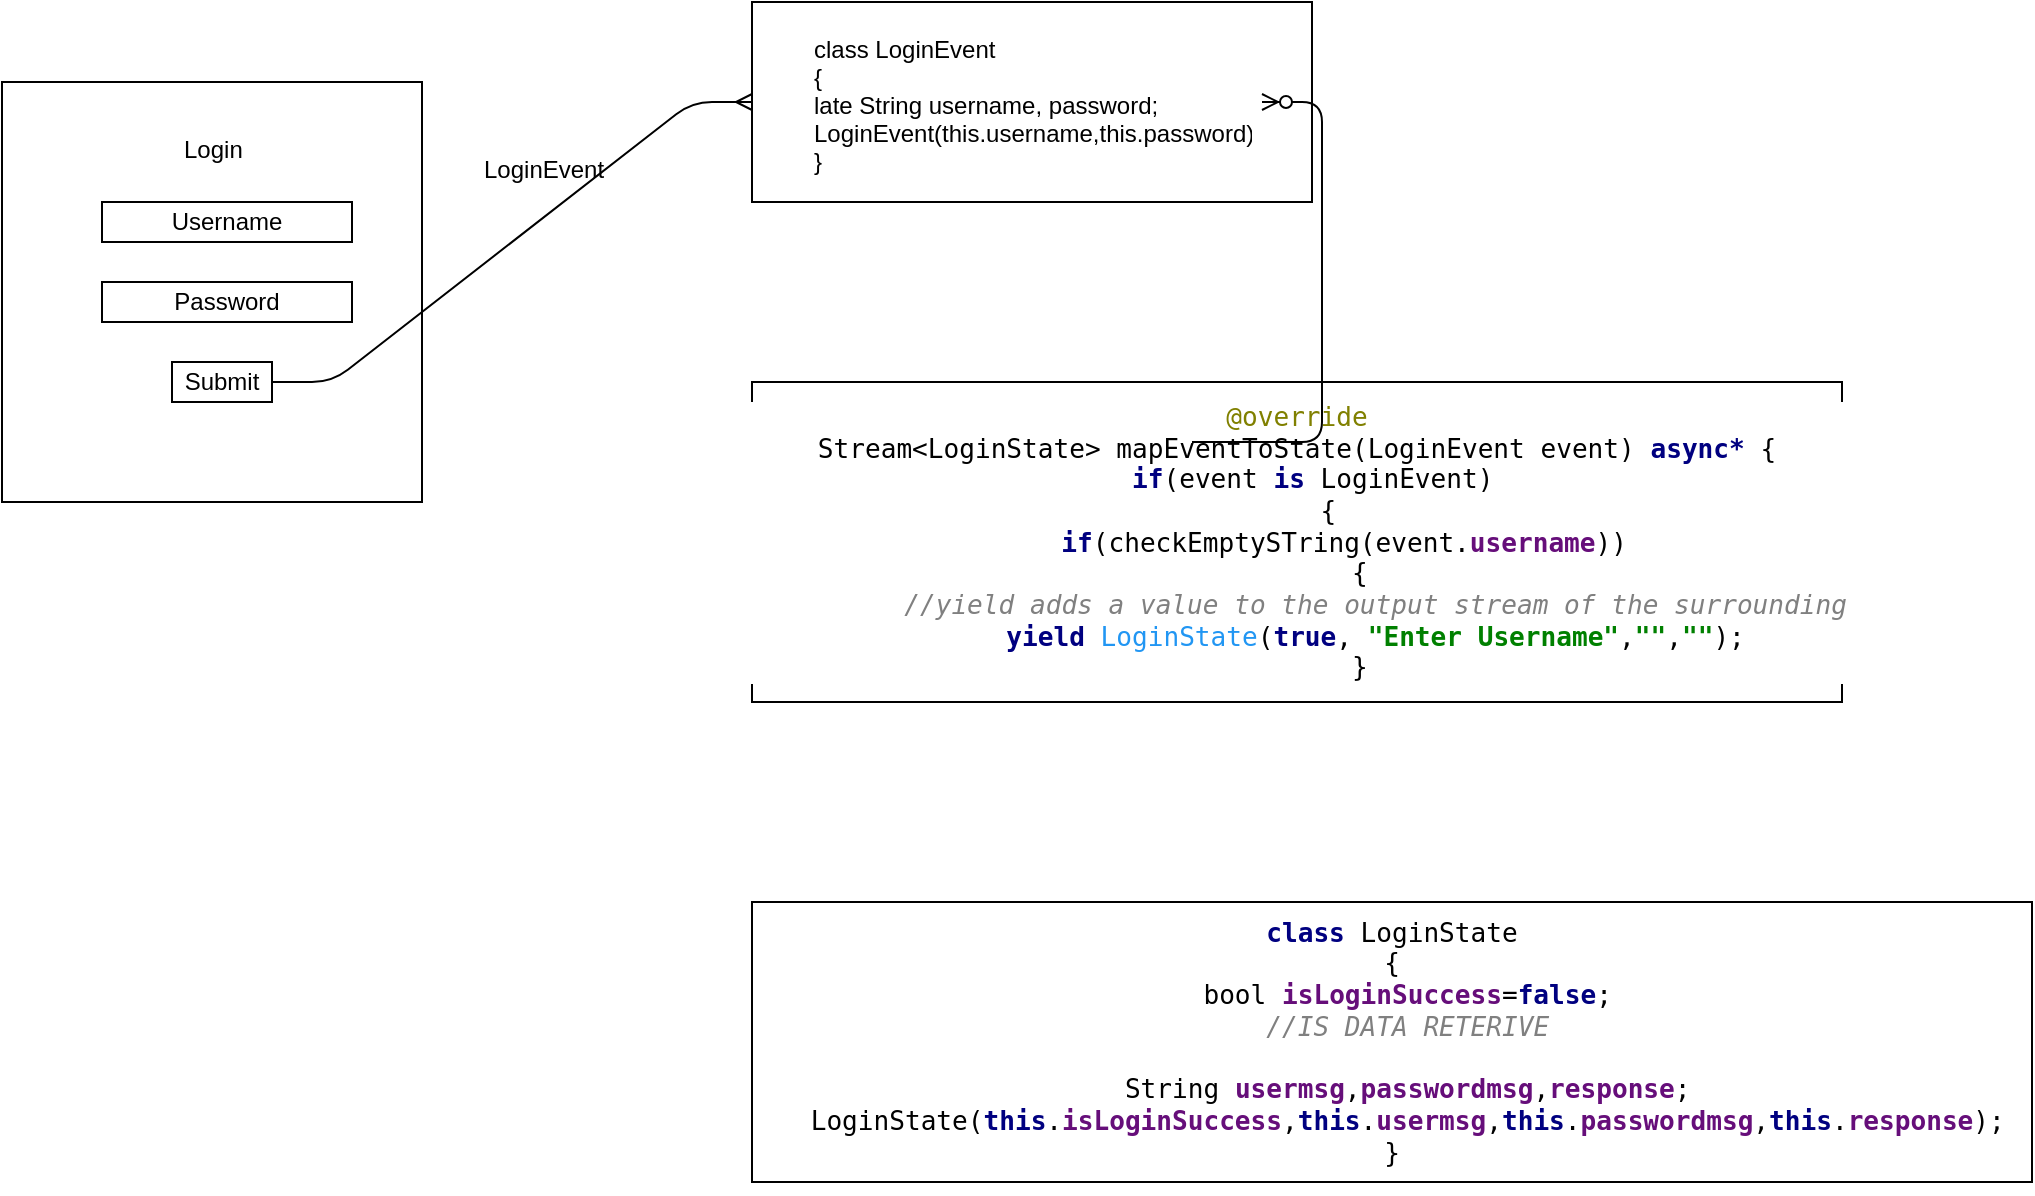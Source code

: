 <mxfile version="14.9.6" type="github">
  <diagram id="pxMbGjhxvE2CzqyP1hJF" name="Page-1">
    <mxGraphModel dx="868" dy="482" grid="1" gridSize="10" guides="1" tooltips="1" connect="1" arrows="1" fold="1" page="1" pageScale="1" pageWidth="850" pageHeight="1100" math="0" shadow="0">
      <root>
        <mxCell id="0" />
        <mxCell id="1" parent="0" />
        <mxCell id="L8xHCt0ksTSfUMufu73G-1" value="" style="whiteSpace=wrap;html=1;aspect=fixed;" vertex="1" parent="1">
          <mxGeometry x="65" y="50" width="210" height="210" as="geometry" />
        </mxCell>
        <mxCell id="L8xHCt0ksTSfUMufu73G-3" value="&lt;pre style=&quot;background-color: #ffffff ; color: #000000 ; font-family: &amp;quot;consolas&amp;quot; , monospace ; font-size: 9.8pt&quot;&gt;&lt;span style=&quot;color: #000080 ; font-weight: bold&quot;&gt;class &lt;/span&gt;LoginState&lt;br&gt;{&lt;br&gt;  bool &lt;span style=&quot;color: #660e7a ; font-weight: bold&quot;&gt;isLoginSuccess&lt;/span&gt;=&lt;span style=&quot;color: #000080 ; font-weight: bold&quot;&gt;false&lt;/span&gt;;&lt;br&gt;  &lt;span style=&quot;color: #808080 ; font-style: italic&quot;&gt;//IS DATA RETERIVE&lt;br&gt;&lt;/span&gt;&lt;span style=&quot;color: #808080 ; font-style: italic&quot;&gt;&lt;br&gt;&lt;/span&gt;&lt;span style=&quot;color: #808080 ; font-style: italic&quot;&gt;  &lt;/span&gt;String &lt;span style=&quot;color: #660e7a ; font-weight: bold&quot;&gt;usermsg&lt;/span&gt;,&lt;span style=&quot;color: #660e7a ; font-weight: bold&quot;&gt;passwordmsg&lt;/span&gt;,&lt;span style=&quot;color: #660e7a ; font-weight: bold&quot;&gt;response&lt;/span&gt;;&lt;br&gt;  LoginState(&lt;span style=&quot;color: #000080 ; font-weight: bold&quot;&gt;this&lt;/span&gt;.&lt;span style=&quot;color: #660e7a ; font-weight: bold&quot;&gt;isLoginSuccess&lt;/span&gt;,&lt;span style=&quot;color: #000080 ; font-weight: bold&quot;&gt;this&lt;/span&gt;.&lt;span style=&quot;color: #660e7a ; font-weight: bold&quot;&gt;usermsg&lt;/span&gt;,&lt;span style=&quot;color: #000080 ; font-weight: bold&quot;&gt;this&lt;/span&gt;.&lt;span style=&quot;color: #660e7a ; font-weight: bold&quot;&gt;passwordmsg&lt;/span&gt;,&lt;span style=&quot;color: #000080 ; font-weight: bold&quot;&gt;this&lt;/span&gt;.&lt;span style=&quot;color: #660e7a ; font-weight: bold&quot;&gt;response&lt;/span&gt;);&lt;br&gt;}&lt;/pre&gt;" style="rounded=0;whiteSpace=wrap;html=1;" vertex="1" parent="1">
          <mxGeometry x="440" y="460" width="640" height="140" as="geometry" />
        </mxCell>
        <mxCell id="L8xHCt0ksTSfUMufu73G-4" value="" style="rounded=0;whiteSpace=wrap;html=1;" vertex="1" parent="1">
          <mxGeometry x="440" y="10" width="280" height="100" as="geometry" />
        </mxCell>
        <mxCell id="L8xHCt0ksTSfUMufu73G-5" value="&lt;pre style=&quot;background-color: #ffffff ; color: #000000 ; font-family: &amp;quot;consolas&amp;quot; , monospace ; font-size: 9.8pt&quot;&gt;&lt;span style=&quot;color: #808000&quot;&gt;@override&lt;br&gt;&lt;/span&gt;Stream&amp;lt;LoginState&amp;gt; mapEventToState(LoginEvent event) &lt;span style=&quot;color: #000080 ; font-weight: bold&quot;&gt;async* &lt;/span&gt;{&lt;br&gt;  &lt;span style=&quot;color: #000080 ; font-weight: bold&quot;&gt;if&lt;/span&gt;(event &lt;span style=&quot;color: #000080 ; font-weight: bold&quot;&gt;is &lt;/span&gt;LoginEvent)&lt;br&gt;    {&lt;br&gt;      &lt;span style=&quot;color: #000080 ; font-weight: bold&quot;&gt;if&lt;/span&gt;(checkEmptySTring(event.&lt;span style=&quot;color: #660e7a ; font-weight: bold&quot;&gt;username&lt;/span&gt;))&lt;br&gt;        {&lt;br&gt;          &lt;span style=&quot;color: #808080 ; font-style: italic&quot;&gt;//yield adds a value to the output stream of the surrounding&lt;br&gt;&lt;/span&gt;&lt;span style=&quot;color: #808080 ; font-style: italic&quot;&gt;          &lt;/span&gt;&lt;span style=&quot;color: #000080 ; font-weight: bold&quot;&gt;yield &lt;/span&gt;&lt;span style=&quot;color: #2196f3&quot;&gt;LoginState&lt;/span&gt;(&lt;span style=&quot;color: #000080 ; font-weight: bold&quot;&gt;true&lt;/span&gt;, &lt;span style=&quot;color: #008000 ; font-weight: bold&quot;&gt;&quot;Enter Username&quot;&lt;/span&gt;,&lt;span style=&quot;color: #008000 ; font-weight: bold&quot;&gt;&quot;&quot;&lt;/span&gt;,&lt;span style=&quot;color: #008000 ; font-weight: bold&quot;&gt;&quot;&quot;&lt;/span&gt;);&lt;br&gt;        }&lt;/pre&gt;" style="rounded=0;whiteSpace=wrap;html=1;" vertex="1" parent="1">
          <mxGeometry x="440" y="200" width="545" height="160" as="geometry" />
        </mxCell>
        <mxCell id="L8xHCt0ksTSfUMufu73G-12" value="" style="edgeStyle=entityRelationEdgeStyle;fontSize=12;html=1;endArrow=ERmany;entryX=0;entryY=0.5;entryDx=0;entryDy=0;" edge="1" parent="1" target="L8xHCt0ksTSfUMufu73G-4">
          <mxGeometry width="100" height="100" relative="1" as="geometry">
            <mxPoint x="200" y="200" as="sourcePoint" />
            <mxPoint x="300" y="100" as="targetPoint" />
          </mxGeometry>
        </mxCell>
        <mxCell id="L8xHCt0ksTSfUMufu73G-15" value="Submit" style="whiteSpace=wrap;html=1;align=center;" vertex="1" parent="1">
          <mxGeometry x="150" y="190" width="50" height="20" as="geometry" />
        </mxCell>
        <mxCell id="L8xHCt0ksTSfUMufu73G-16" value="Username" style="whiteSpace=wrap;html=1;align=center;" vertex="1" parent="1">
          <mxGeometry x="115" y="110" width="125" height="20" as="geometry" />
        </mxCell>
        <mxCell id="L8xHCt0ksTSfUMufu73G-17" value="Password" style="whiteSpace=wrap;html=1;align=center;" vertex="1" parent="1">
          <mxGeometry x="115" y="150" width="125" height="20" as="geometry" />
        </mxCell>
        <mxCell id="L8xHCt0ksTSfUMufu73G-19" value="Login" style="text;strokeColor=none;fillColor=none;spacingLeft=4;spacingRight=4;overflow=hidden;rotatable=0;points=[[0,0.5],[1,0.5]];portConstraint=eastwest;fontSize=12;" vertex="1" parent="1">
          <mxGeometry x="150" y="70" width="40" height="30" as="geometry" />
        </mxCell>
        <mxCell id="L8xHCt0ksTSfUMufu73G-21" value="LoginEvent" style="text;strokeColor=none;fillColor=none;spacingLeft=4;spacingRight=4;overflow=hidden;rotatable=0;points=[[0,0.5],[1,0.5]];portConstraint=eastwest;fontSize=12;" vertex="1" parent="1">
          <mxGeometry x="300" y="80" width="100" height="30" as="geometry" />
        </mxCell>
        <mxCell id="L8xHCt0ksTSfUMufu73G-20" value="class LoginEvent&#xa;{&#xa; late String username, password;&#xa; LoginEvent(this.username,this.password);&#xa;}" style="text;strokeColor=none;fillColor=none;spacingLeft=4;spacingRight=4;overflow=hidden;rotatable=0;points=[[0,0.5],[1,0.5]];portConstraint=eastwest;fontSize=12;" vertex="1" parent="1">
          <mxGeometry x="465" y="20" width="230" height="80" as="geometry" />
        </mxCell>
        <mxCell id="L8xHCt0ksTSfUMufu73G-25" value="" style="edgeStyle=entityRelationEdgeStyle;fontSize=12;html=1;endArrow=ERzeroToMany;endFill=1;" edge="1" parent="1" target="L8xHCt0ksTSfUMufu73G-20">
          <mxGeometry width="100" height="100" relative="1" as="geometry">
            <mxPoint x="660" y="230" as="sourcePoint" />
            <mxPoint x="600" y="80" as="targetPoint" />
          </mxGeometry>
        </mxCell>
      </root>
    </mxGraphModel>
  </diagram>
</mxfile>
